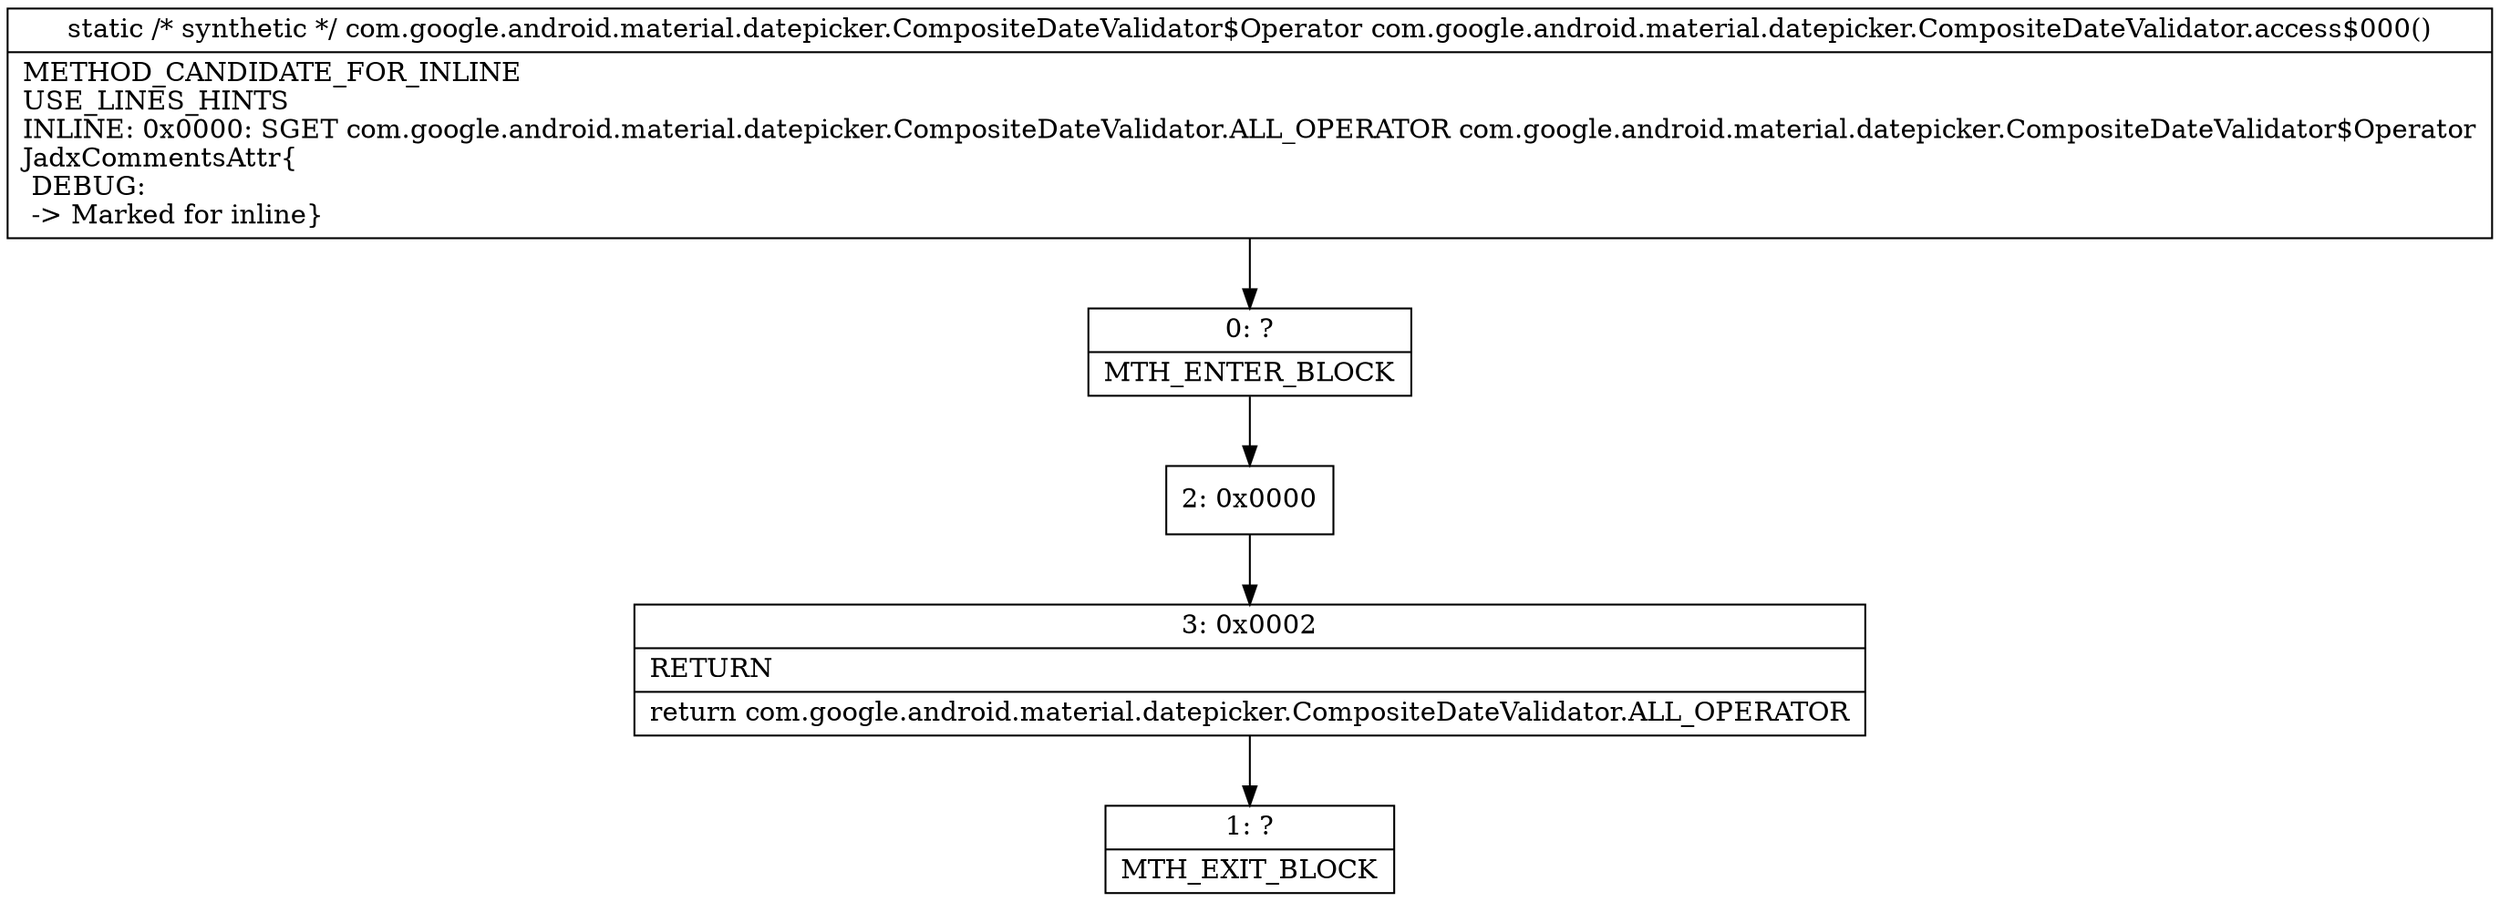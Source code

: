 digraph "CFG forcom.google.android.material.datepicker.CompositeDateValidator.access$000()Lcom\/google\/android\/material\/datepicker\/CompositeDateValidator$Operator;" {
Node_0 [shape=record,label="{0\:\ ?|MTH_ENTER_BLOCK\l}"];
Node_2 [shape=record,label="{2\:\ 0x0000}"];
Node_3 [shape=record,label="{3\:\ 0x0002|RETURN\l|return com.google.android.material.datepicker.CompositeDateValidator.ALL_OPERATOR\l}"];
Node_1 [shape=record,label="{1\:\ ?|MTH_EXIT_BLOCK\l}"];
MethodNode[shape=record,label="{static \/* synthetic *\/ com.google.android.material.datepicker.CompositeDateValidator$Operator com.google.android.material.datepicker.CompositeDateValidator.access$000()  | METHOD_CANDIDATE_FOR_INLINE\lUSE_LINES_HINTS\lINLINE: 0x0000: SGET   com.google.android.material.datepicker.CompositeDateValidator.ALL_OPERATOR com.google.android.material.datepicker.CompositeDateValidator$Operator\lJadxCommentsAttr\{\l DEBUG: \l \-\> Marked for inline\}\l}"];
MethodNode -> Node_0;Node_0 -> Node_2;
Node_2 -> Node_3;
Node_3 -> Node_1;
}


